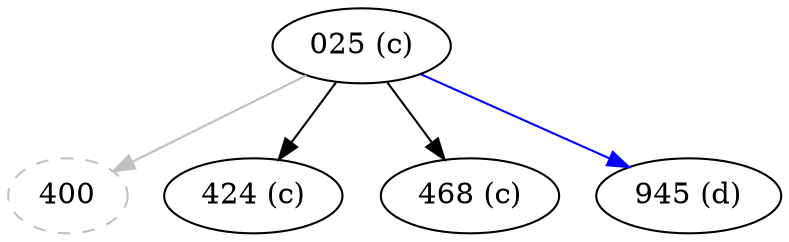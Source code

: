 digraph textual_flow {
	node [shape=ellipse];
	9 [label="025 (c)"];
	44 [label="400", color=gray, style=dashed];
	45 [label="424 (c)"];
	53 [label="468 (c)"];
	68 [label="945 (d)"];
	9 -> 44 [color=gray];
	9 -> 45 [color=black];
	9 -> 53 [color=black];
	9 -> 68 [color=blue];
}
